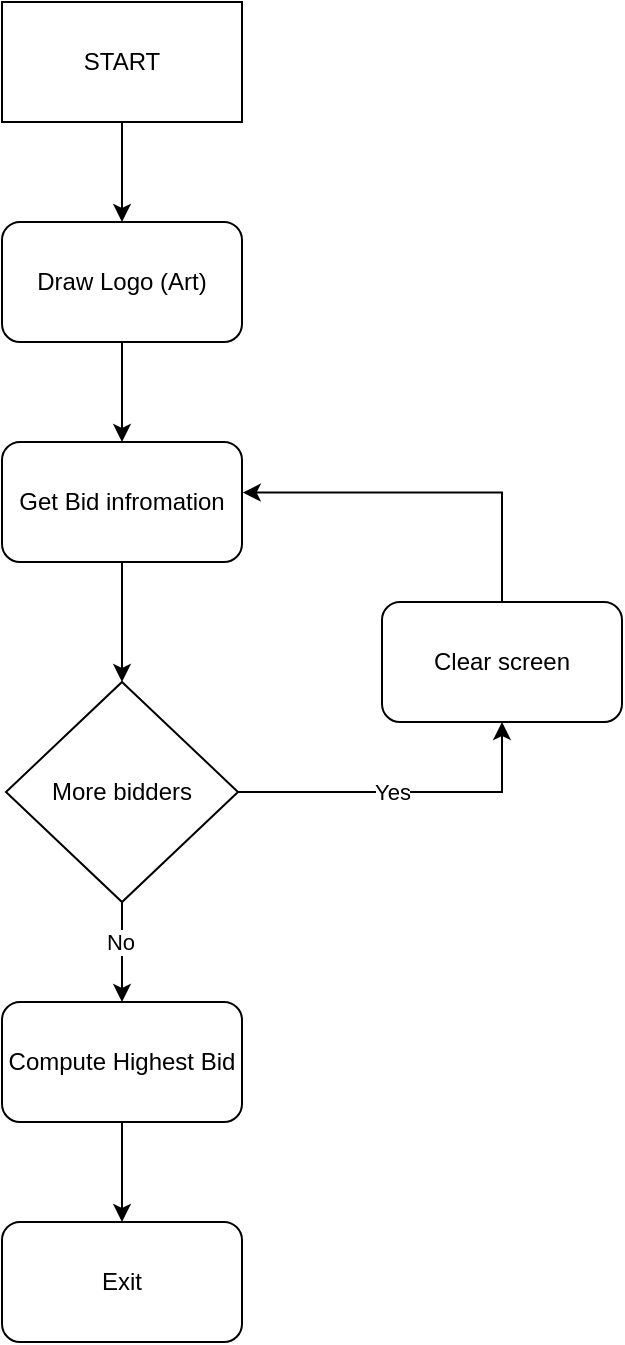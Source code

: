 <mxfile version="21.3.7" type="github">
  <diagram id="C5RBs43oDa-KdzZeNtuy" name="Page-1">
    <mxGraphModel dx="1434" dy="774" grid="1" gridSize="10" guides="1" tooltips="1" connect="1" arrows="1" fold="1" page="1" pageScale="1" pageWidth="827" pageHeight="1169" math="0" shadow="0">
      <root>
        <mxCell id="WIyWlLk6GJQsqaUBKTNV-0" />
        <mxCell id="WIyWlLk6GJQsqaUBKTNV-1" parent="WIyWlLk6GJQsqaUBKTNV-0" />
        <mxCell id="wru_84MOwSdhL8JeZSjE-2" value="" style="edgeStyle=orthogonalEdgeStyle;rounded=0;orthogonalLoop=1;jettySize=auto;html=1;" edge="1" parent="WIyWlLk6GJQsqaUBKTNV-1" source="wru_84MOwSdhL8JeZSjE-0" target="wru_84MOwSdhL8JeZSjE-1">
          <mxGeometry relative="1" as="geometry" />
        </mxCell>
        <mxCell id="wru_84MOwSdhL8JeZSjE-0" value="START" style="rounded=0;whiteSpace=wrap;html=1;" vertex="1" parent="WIyWlLk6GJQsqaUBKTNV-1">
          <mxGeometry x="350" y="40" width="120" height="60" as="geometry" />
        </mxCell>
        <mxCell id="wru_84MOwSdhL8JeZSjE-7" value="" style="edgeStyle=orthogonalEdgeStyle;rounded=0;orthogonalLoop=1;jettySize=auto;html=1;" edge="1" parent="WIyWlLk6GJQsqaUBKTNV-1" source="wru_84MOwSdhL8JeZSjE-1" target="wru_84MOwSdhL8JeZSjE-3">
          <mxGeometry relative="1" as="geometry" />
        </mxCell>
        <mxCell id="wru_84MOwSdhL8JeZSjE-1" value="Draw Logo (Art)" style="rounded=1;whiteSpace=wrap;html=1;" vertex="1" parent="WIyWlLk6GJQsqaUBKTNV-1">
          <mxGeometry x="350" y="150" width="120" height="60" as="geometry" />
        </mxCell>
        <mxCell id="wru_84MOwSdhL8JeZSjE-6" value="" style="edgeStyle=orthogonalEdgeStyle;rounded=0;orthogonalLoop=1;jettySize=auto;html=1;" edge="1" parent="WIyWlLk6GJQsqaUBKTNV-1" source="wru_84MOwSdhL8JeZSjE-3" target="wru_84MOwSdhL8JeZSjE-5">
          <mxGeometry relative="1" as="geometry" />
        </mxCell>
        <mxCell id="wru_84MOwSdhL8JeZSjE-3" value="Get Bid infromation" style="rounded=1;whiteSpace=wrap;html=1;" vertex="1" parent="WIyWlLk6GJQsqaUBKTNV-1">
          <mxGeometry x="350" y="260" width="120" height="60" as="geometry" />
        </mxCell>
        <mxCell id="wru_84MOwSdhL8JeZSjE-12" value="" style="edgeStyle=orthogonalEdgeStyle;rounded=0;orthogonalLoop=1;jettySize=auto;html=1;entryX=0.5;entryY=1;entryDx=0;entryDy=0;" edge="1" parent="WIyWlLk6GJQsqaUBKTNV-1" source="wru_84MOwSdhL8JeZSjE-5" target="wru_84MOwSdhL8JeZSjE-11">
          <mxGeometry relative="1" as="geometry" />
        </mxCell>
        <mxCell id="wru_84MOwSdhL8JeZSjE-19" value="&lt;div&gt;Yes&lt;/div&gt;" style="edgeLabel;html=1;align=center;verticalAlign=middle;resizable=0;points=[];" vertex="1" connectable="0" parent="wru_84MOwSdhL8JeZSjE-12">
          <mxGeometry x="-0.077" relative="1" as="geometry">
            <mxPoint as="offset" />
          </mxGeometry>
        </mxCell>
        <mxCell id="wru_84MOwSdhL8JeZSjE-17" value="" style="edgeStyle=orthogonalEdgeStyle;rounded=0;orthogonalLoop=1;jettySize=auto;html=1;" edge="1" parent="WIyWlLk6GJQsqaUBKTNV-1" source="wru_84MOwSdhL8JeZSjE-5" target="wru_84MOwSdhL8JeZSjE-14">
          <mxGeometry relative="1" as="geometry" />
        </mxCell>
        <mxCell id="wru_84MOwSdhL8JeZSjE-18" value="No" style="edgeLabel;html=1;align=center;verticalAlign=middle;resizable=0;points=[];" vertex="1" connectable="0" parent="wru_84MOwSdhL8JeZSjE-17">
          <mxGeometry x="-0.198" y="-1" relative="1" as="geometry">
            <mxPoint as="offset" />
          </mxGeometry>
        </mxCell>
        <mxCell id="wru_84MOwSdhL8JeZSjE-5" value="More bidders" style="rhombus;whiteSpace=wrap;html=1;" vertex="1" parent="WIyWlLk6GJQsqaUBKTNV-1">
          <mxGeometry x="352" y="380" width="116" height="110" as="geometry" />
        </mxCell>
        <mxCell id="wru_84MOwSdhL8JeZSjE-13" style="edgeStyle=orthogonalEdgeStyle;rounded=0;orthogonalLoop=1;jettySize=auto;html=1;entryX=1.003;entryY=0.421;entryDx=0;entryDy=0;entryPerimeter=0;" edge="1" parent="WIyWlLk6GJQsqaUBKTNV-1" source="wru_84MOwSdhL8JeZSjE-11" target="wru_84MOwSdhL8JeZSjE-3">
          <mxGeometry relative="1" as="geometry">
            <Array as="points">
              <mxPoint x="600" y="285" />
            </Array>
          </mxGeometry>
        </mxCell>
        <mxCell id="wru_84MOwSdhL8JeZSjE-11" value="Clear screen" style="rounded=1;whiteSpace=wrap;html=1;" vertex="1" parent="WIyWlLk6GJQsqaUBKTNV-1">
          <mxGeometry x="540" y="340" width="120" height="60" as="geometry" />
        </mxCell>
        <mxCell id="wru_84MOwSdhL8JeZSjE-16" value="" style="edgeStyle=orthogonalEdgeStyle;rounded=0;orthogonalLoop=1;jettySize=auto;html=1;" edge="1" parent="WIyWlLk6GJQsqaUBKTNV-1" source="wru_84MOwSdhL8JeZSjE-14" target="wru_84MOwSdhL8JeZSjE-15">
          <mxGeometry relative="1" as="geometry" />
        </mxCell>
        <mxCell id="wru_84MOwSdhL8JeZSjE-14" value="Compute Highest Bid" style="rounded=1;whiteSpace=wrap;html=1;" vertex="1" parent="WIyWlLk6GJQsqaUBKTNV-1">
          <mxGeometry x="350" y="540" width="120" height="60" as="geometry" />
        </mxCell>
        <mxCell id="wru_84MOwSdhL8JeZSjE-15" value="Exit" style="rounded=1;whiteSpace=wrap;html=1;" vertex="1" parent="WIyWlLk6GJQsqaUBKTNV-1">
          <mxGeometry x="350" y="650" width="120" height="60" as="geometry" />
        </mxCell>
      </root>
    </mxGraphModel>
  </diagram>
</mxfile>
